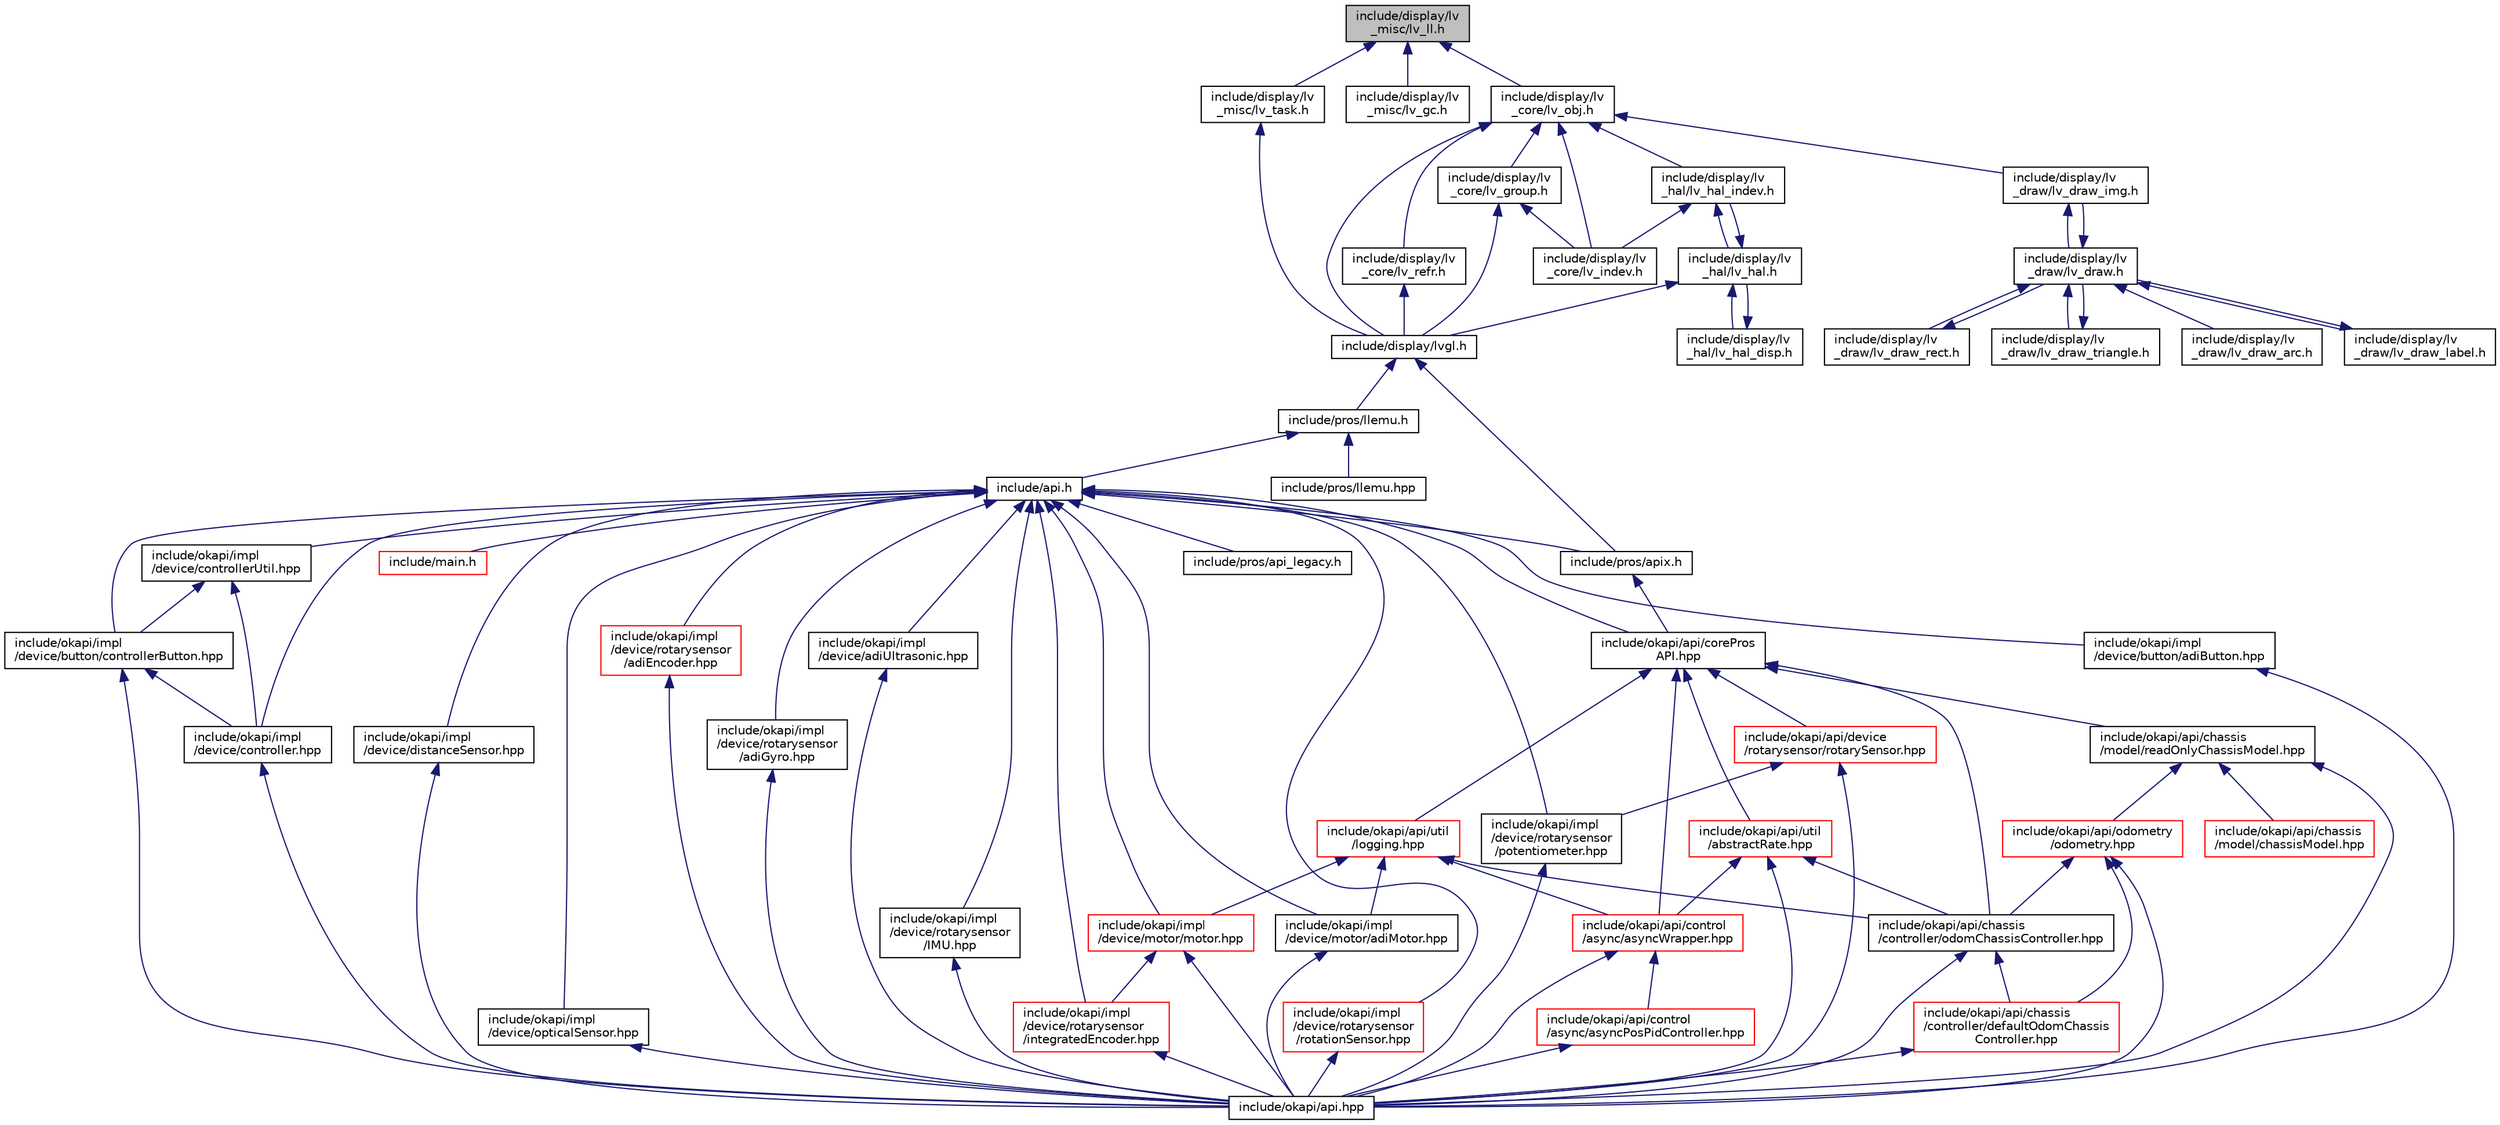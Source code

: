 digraph "include/display/lv_misc/lv_ll.h"
{
 // LATEX_PDF_SIZE
  edge [fontname="Helvetica",fontsize="10",labelfontname="Helvetica",labelfontsize="10"];
  node [fontname="Helvetica",fontsize="10",shape=record];
  Node1 [label="include/display/lv\l_misc/lv_ll.h",height=0.2,width=0.4,color="black", fillcolor="grey75", style="filled", fontcolor="black",tooltip=" "];
  Node1 -> Node2 [dir="back",color="midnightblue",fontsize="10",style="solid"];
  Node2 [label="include/display/lv\l_core/lv_obj.h",height=0.2,width=0.4,color="black", fillcolor="white", style="filled",URL="$lv__obj_8h.html",tooltip=" "];
  Node2 -> Node3 [dir="back",color="midnightblue",fontsize="10",style="solid"];
  Node3 [label="include/display/lv\l_core/lv_group.h",height=0.2,width=0.4,color="black", fillcolor="white", style="filled",URL="$lv__group_8h.html",tooltip=" "];
  Node3 -> Node4 [dir="back",color="midnightblue",fontsize="10",style="solid"];
  Node4 [label="include/display/lv\l_core/lv_indev.h",height=0.2,width=0.4,color="black", fillcolor="white", style="filled",URL="$lv__indev_8h.html",tooltip=" "];
  Node3 -> Node5 [dir="back",color="midnightblue",fontsize="10",style="solid"];
  Node5 [label="include/display/lvgl.h",height=0.2,width=0.4,color="black", fillcolor="white", style="filled",URL="$lvgl_8h.html",tooltip=" "];
  Node5 -> Node6 [dir="back",color="midnightblue",fontsize="10",style="solid"];
  Node6 [label="include/pros/apix.h",height=0.2,width=0.4,color="black", fillcolor="white", style="filled",URL="$apix_8h.html",tooltip=" "];
  Node6 -> Node7 [dir="back",color="midnightblue",fontsize="10",style="solid"];
  Node7 [label="include/okapi/api/corePros\lAPI.hpp",height=0.2,width=0.4,color="black", fillcolor="white", style="filled",URL="$coreProsAPI_8hpp.html",tooltip=" "];
  Node7 -> Node8 [dir="back",color="midnightblue",fontsize="10",style="solid"];
  Node8 [label="include/okapi/api/chassis\l/controller/odomChassisController.hpp",height=0.2,width=0.4,color="black", fillcolor="white", style="filled",URL="$odomChassisController_8hpp.html",tooltip=" "];
  Node8 -> Node9 [dir="back",color="midnightblue",fontsize="10",style="solid"];
  Node9 [label="include/okapi/api/chassis\l/controller/defaultOdomChassis\lController.hpp",height=0.2,width=0.4,color="red", fillcolor="white", style="filled",URL="$defaultOdomChassisController_8hpp.html",tooltip=" "];
  Node9 -> Node10 [dir="back",color="midnightblue",fontsize="10",style="solid"];
  Node10 [label="include/okapi/api.hpp",height=0.2,width=0.4,color="black", fillcolor="white", style="filled",URL="$okapi_2api_8hpp.html",tooltip=" "];
  Node8 -> Node10 [dir="back",color="midnightblue",fontsize="10",style="solid"];
  Node7 -> Node12 [dir="back",color="midnightblue",fontsize="10",style="solid"];
  Node12 [label="include/okapi/api/chassis\l/model/readOnlyChassisModel.hpp",height=0.2,width=0.4,color="black", fillcolor="white", style="filled",URL="$readOnlyChassisModel_8hpp.html",tooltip=" "];
  Node12 -> Node13 [dir="back",color="midnightblue",fontsize="10",style="solid"];
  Node13 [label="include/okapi/api/chassis\l/model/chassisModel.hpp",height=0.2,width=0.4,color="red", fillcolor="white", style="filled",URL="$chassisModel_8hpp.html",tooltip=" "];
  Node12 -> Node25 [dir="back",color="midnightblue",fontsize="10",style="solid"];
  Node25 [label="include/okapi/api/odometry\l/odometry.hpp",height=0.2,width=0.4,color="red", fillcolor="white", style="filled",URL="$odometry_8hpp.html",tooltip=" "];
  Node25 -> Node9 [dir="back",color="midnightblue",fontsize="10",style="solid"];
  Node25 -> Node8 [dir="back",color="midnightblue",fontsize="10",style="solid"];
  Node25 -> Node10 [dir="back",color="midnightblue",fontsize="10",style="solid"];
  Node12 -> Node10 [dir="back",color="midnightblue",fontsize="10",style="solid"];
  Node7 -> Node27 [dir="back",color="midnightblue",fontsize="10",style="solid"];
  Node27 [label="include/okapi/api/control\l/async/asyncWrapper.hpp",height=0.2,width=0.4,color="red", fillcolor="white", style="filled",URL="$asyncWrapper_8hpp.html",tooltip=" "];
  Node27 -> Node28 [dir="back",color="midnightblue",fontsize="10",style="solid"];
  Node28 [label="include/okapi/api/control\l/async/asyncPosPidController.hpp",height=0.2,width=0.4,color="red", fillcolor="white", style="filled",URL="$asyncPosPidController_8hpp.html",tooltip=" "];
  Node28 -> Node10 [dir="back",color="midnightblue",fontsize="10",style="solid"];
  Node27 -> Node10 [dir="back",color="midnightblue",fontsize="10",style="solid"];
  Node7 -> Node32 [dir="back",color="midnightblue",fontsize="10",style="solid"];
  Node32 [label="include/okapi/api/device\l/rotarysensor/rotarySensor.hpp",height=0.2,width=0.4,color="red", fillcolor="white", style="filled",URL="$rotarySensor_8hpp.html",tooltip=" "];
  Node32 -> Node10 [dir="back",color="midnightblue",fontsize="10",style="solid"];
  Node32 -> Node61 [dir="back",color="midnightblue",fontsize="10",style="solid"];
  Node61 [label="include/okapi/impl\l/device/rotarysensor\l/potentiometer.hpp",height=0.2,width=0.4,color="black", fillcolor="white", style="filled",URL="$potentiometer_8hpp.html",tooltip=" "];
  Node61 -> Node10 [dir="back",color="midnightblue",fontsize="10",style="solid"];
  Node7 -> Node62 [dir="back",color="midnightblue",fontsize="10",style="solid"];
  Node62 [label="include/okapi/api/util\l/abstractRate.hpp",height=0.2,width=0.4,color="red", fillcolor="white", style="filled",URL="$abstractRate_8hpp.html",tooltip=" "];
  Node62 -> Node8 [dir="back",color="midnightblue",fontsize="10",style="solid"];
  Node62 -> Node27 [dir="back",color="midnightblue",fontsize="10",style="solid"];
  Node62 -> Node10 [dir="back",color="midnightblue",fontsize="10",style="solid"];
  Node7 -> Node42 [dir="back",color="midnightblue",fontsize="10",style="solid"];
  Node42 [label="include/okapi/api/util\l/logging.hpp",height=0.2,width=0.4,color="red", fillcolor="white", style="filled",URL="$logging_8hpp.html",tooltip=" "];
  Node42 -> Node8 [dir="back",color="midnightblue",fontsize="10",style="solid"];
  Node42 -> Node27 [dir="back",color="midnightblue",fontsize="10",style="solid"];
  Node42 -> Node53 [dir="back",color="midnightblue",fontsize="10",style="solid"];
  Node53 [label="include/okapi/impl\l/device/motor/adiMotor.hpp",height=0.2,width=0.4,color="black", fillcolor="white", style="filled",URL="$adiMotor_8hpp.html",tooltip=" "];
  Node53 -> Node10 [dir="back",color="midnightblue",fontsize="10",style="solid"];
  Node42 -> Node54 [dir="back",color="midnightblue",fontsize="10",style="solid"];
  Node54 [label="include/okapi/impl\l/device/motor/motor.hpp",height=0.2,width=0.4,color="red", fillcolor="white", style="filled",URL="$motor_8hpp.html",tooltip=" "];
  Node54 -> Node10 [dir="back",color="midnightblue",fontsize="10",style="solid"];
  Node54 -> Node56 [dir="back",color="midnightblue",fontsize="10",style="solid"];
  Node56 [label="include/okapi/impl\l/device/rotarysensor\l/integratedEncoder.hpp",height=0.2,width=0.4,color="red", fillcolor="white", style="filled",URL="$integratedEncoder_8hpp.html",tooltip=" "];
  Node56 -> Node10 [dir="back",color="midnightblue",fontsize="10",style="solid"];
  Node5 -> Node67 [dir="back",color="midnightblue",fontsize="10",style="solid"];
  Node67 [label="include/pros/llemu.h",height=0.2,width=0.4,color="black", fillcolor="white", style="filled",URL="$llemu_8h.html",tooltip=" "];
  Node67 -> Node68 [dir="back",color="midnightblue",fontsize="10",style="solid"];
  Node68 [label="include/api.h",height=0.2,width=0.4,color="black", fillcolor="white", style="filled",URL="$api_8h.html",tooltip=" "];
  Node68 -> Node69 [dir="back",color="midnightblue",fontsize="10",style="solid"];
  Node69 [label="include/main.h",height=0.2,width=0.4,color="red", fillcolor="white", style="filled",URL="$main_8h.html",tooltip=" "];
  Node68 -> Node7 [dir="back",color="midnightblue",fontsize="10",style="solid"];
  Node68 -> Node78 [dir="back",color="midnightblue",fontsize="10",style="solid"];
  Node78 [label="include/okapi/impl\l/device/adiUltrasonic.hpp",height=0.2,width=0.4,color="black", fillcolor="white", style="filled",URL="$adiUltrasonic_8hpp.html",tooltip=" "];
  Node78 -> Node10 [dir="back",color="midnightblue",fontsize="10",style="solid"];
  Node68 -> Node79 [dir="back",color="midnightblue",fontsize="10",style="solid"];
  Node79 [label="include/okapi/impl\l/device/button/adiButton.hpp",height=0.2,width=0.4,color="black", fillcolor="white", style="filled",URL="$adiButton_8hpp.html",tooltip=" "];
  Node79 -> Node10 [dir="back",color="midnightblue",fontsize="10",style="solid"];
  Node68 -> Node80 [dir="back",color="midnightblue",fontsize="10",style="solid"];
  Node80 [label="include/okapi/impl\l/device/button/controllerButton.hpp",height=0.2,width=0.4,color="black", fillcolor="white", style="filled",URL="$controllerButton_8hpp.html",tooltip=" "];
  Node80 -> Node10 [dir="back",color="midnightblue",fontsize="10",style="solid"];
  Node80 -> Node81 [dir="back",color="midnightblue",fontsize="10",style="solid"];
  Node81 [label="include/okapi/impl\l/device/controller.hpp",height=0.2,width=0.4,color="black", fillcolor="white", style="filled",URL="$controller_8hpp.html",tooltip=" "];
  Node81 -> Node10 [dir="back",color="midnightblue",fontsize="10",style="solid"];
  Node68 -> Node81 [dir="back",color="midnightblue",fontsize="10",style="solid"];
  Node68 -> Node82 [dir="back",color="midnightblue",fontsize="10",style="solid"];
  Node82 [label="include/okapi/impl\l/device/controllerUtil.hpp",height=0.2,width=0.4,color="black", fillcolor="white", style="filled",URL="$controllerUtil_8hpp.html",tooltip=" "];
  Node82 -> Node80 [dir="back",color="midnightblue",fontsize="10",style="solid"];
  Node82 -> Node81 [dir="back",color="midnightblue",fontsize="10",style="solid"];
  Node68 -> Node83 [dir="back",color="midnightblue",fontsize="10",style="solid"];
  Node83 [label="include/okapi/impl\l/device/distanceSensor.hpp",height=0.2,width=0.4,color="black", fillcolor="white", style="filled",URL="$distanceSensor_8hpp.html",tooltip=" "];
  Node83 -> Node10 [dir="back",color="midnightblue",fontsize="10",style="solid"];
  Node68 -> Node53 [dir="back",color="midnightblue",fontsize="10",style="solid"];
  Node68 -> Node54 [dir="back",color="midnightblue",fontsize="10",style="solid"];
  Node68 -> Node84 [dir="back",color="midnightblue",fontsize="10",style="solid"];
  Node84 [label="include/okapi/impl\l/device/opticalSensor.hpp",height=0.2,width=0.4,color="black", fillcolor="white", style="filled",URL="$opticalSensor_8hpp.html",tooltip=" "];
  Node84 -> Node10 [dir="back",color="midnightblue",fontsize="10",style="solid"];
  Node68 -> Node57 [dir="back",color="midnightblue",fontsize="10",style="solid"];
  Node57 [label="include/okapi/impl\l/device/rotarysensor\l/adiEncoder.hpp",height=0.2,width=0.4,color="red", fillcolor="white", style="filled",URL="$adiEncoder_8hpp.html",tooltip=" "];
  Node57 -> Node10 [dir="back",color="midnightblue",fontsize="10",style="solid"];
  Node68 -> Node58 [dir="back",color="midnightblue",fontsize="10",style="solid"];
  Node58 [label="include/okapi/impl\l/device/rotarysensor\l/adiGyro.hpp",height=0.2,width=0.4,color="black", fillcolor="white", style="filled",URL="$adiGyro_8hpp.html",tooltip=" "];
  Node58 -> Node10 [dir="back",color="midnightblue",fontsize="10",style="solid"];
  Node68 -> Node59 [dir="back",color="midnightblue",fontsize="10",style="solid"];
  Node59 [label="include/okapi/impl\l/device/rotarysensor\l/IMU.hpp",height=0.2,width=0.4,color="black", fillcolor="white", style="filled",URL="$IMU_8hpp.html",tooltip=" "];
  Node59 -> Node10 [dir="back",color="midnightblue",fontsize="10",style="solid"];
  Node68 -> Node56 [dir="back",color="midnightblue",fontsize="10",style="solid"];
  Node68 -> Node61 [dir="back",color="midnightblue",fontsize="10",style="solid"];
  Node68 -> Node60 [dir="back",color="midnightblue",fontsize="10",style="solid"];
  Node60 [label="include/okapi/impl\l/device/rotarysensor\l/rotationSensor.hpp",height=0.2,width=0.4,color="red", fillcolor="white", style="filled",URL="$rotationSensor_8hpp.html",tooltip=" "];
  Node60 -> Node10 [dir="back",color="midnightblue",fontsize="10",style="solid"];
  Node68 -> Node85 [dir="back",color="midnightblue",fontsize="10",style="solid"];
  Node85 [label="include/pros/api_legacy.h",height=0.2,width=0.4,color="black", fillcolor="white", style="filled",URL="$api__legacy_8h.html",tooltip=" "];
  Node68 -> Node6 [dir="back",color="midnightblue",fontsize="10",style="solid"];
  Node67 -> Node86 [dir="back",color="midnightblue",fontsize="10",style="solid"];
  Node86 [label="include/pros/llemu.hpp",height=0.2,width=0.4,color="black", fillcolor="white", style="filled",URL="$llemu_8hpp.html",tooltip=" "];
  Node2 -> Node4 [dir="back",color="midnightblue",fontsize="10",style="solid"];
  Node2 -> Node87 [dir="back",color="midnightblue",fontsize="10",style="solid"];
  Node87 [label="include/display/lv\l_core/lv_refr.h",height=0.2,width=0.4,color="black", fillcolor="white", style="filled",URL="$lv__refr_8h.html",tooltip=" "];
  Node87 -> Node5 [dir="back",color="midnightblue",fontsize="10",style="solid"];
  Node2 -> Node88 [dir="back",color="midnightblue",fontsize="10",style="solid"];
  Node88 [label="include/display/lv\l_draw/lv_draw_img.h",height=0.2,width=0.4,color="black", fillcolor="white", style="filled",URL="$lv__draw__img_8h.html",tooltip=" "];
  Node88 -> Node89 [dir="back",color="midnightblue",fontsize="10",style="solid"];
  Node89 [label="include/display/lv\l_draw/lv_draw.h",height=0.2,width=0.4,color="black", fillcolor="white", style="filled",URL="$lv__draw_8h.html",tooltip=" "];
  Node89 -> Node90 [dir="back",color="midnightblue",fontsize="10",style="solid"];
  Node90 [label="include/display/lv\l_draw/lv_draw_arc.h",height=0.2,width=0.4,color="black", fillcolor="white", style="filled",URL="$lv__draw__arc_8h.html",tooltip=" "];
  Node89 -> Node88 [dir="back",color="midnightblue",fontsize="10",style="solid"];
  Node89 -> Node91 [dir="back",color="midnightblue",fontsize="10",style="solid"];
  Node91 [label="include/display/lv\l_draw/lv_draw_label.h",height=0.2,width=0.4,color="black", fillcolor="white", style="filled",URL="$lv__draw__label_8h.html",tooltip=" "];
  Node91 -> Node89 [dir="back",color="midnightblue",fontsize="10",style="solid"];
  Node89 -> Node92 [dir="back",color="midnightblue",fontsize="10",style="solid"];
  Node92 [label="include/display/lv\l_draw/lv_draw_rect.h",height=0.2,width=0.4,color="black", fillcolor="white", style="filled",URL="$lv__draw__rect_8h.html",tooltip=" "];
  Node92 -> Node89 [dir="back",color="midnightblue",fontsize="10",style="solid"];
  Node89 -> Node93 [dir="back",color="midnightblue",fontsize="10",style="solid"];
  Node93 [label="include/display/lv\l_draw/lv_draw_triangle.h",height=0.2,width=0.4,color="black", fillcolor="white", style="filled",URL="$lv__draw__triangle_8h.html",tooltip=" "];
  Node93 -> Node89 [dir="back",color="midnightblue",fontsize="10",style="solid"];
  Node2 -> Node94 [dir="back",color="midnightblue",fontsize="10",style="solid"];
  Node94 [label="include/display/lv\l_hal/lv_hal_indev.h",height=0.2,width=0.4,color="black", fillcolor="white", style="filled",URL="$lv__hal__indev_8h.html",tooltip=" "];
  Node94 -> Node4 [dir="back",color="midnightblue",fontsize="10",style="solid"];
  Node94 -> Node95 [dir="back",color="midnightblue",fontsize="10",style="solid"];
  Node95 [label="include/display/lv\l_hal/lv_hal.h",height=0.2,width=0.4,color="black", fillcolor="white", style="filled",URL="$lv__hal_8h.html",tooltip=" "];
  Node95 -> Node96 [dir="back",color="midnightblue",fontsize="10",style="solid"];
  Node96 [label="include/display/lv\l_hal/lv_hal_disp.h",height=0.2,width=0.4,color="black", fillcolor="white", style="filled",URL="$lv__hal__disp_8h.html",tooltip=" "];
  Node96 -> Node95 [dir="back",color="midnightblue",fontsize="10",style="solid"];
  Node95 -> Node94 [dir="back",color="midnightblue",fontsize="10",style="solid"];
  Node95 -> Node5 [dir="back",color="midnightblue",fontsize="10",style="solid"];
  Node2 -> Node5 [dir="back",color="midnightblue",fontsize="10",style="solid"];
  Node1 -> Node97 [dir="back",color="midnightblue",fontsize="10",style="solid"];
  Node97 [label="include/display/lv\l_misc/lv_gc.h",height=0.2,width=0.4,color="black", fillcolor="white", style="filled",URL="$lv__gc_8h.html",tooltip=" "];
  Node1 -> Node98 [dir="back",color="midnightblue",fontsize="10",style="solid"];
  Node98 [label="include/display/lv\l_misc/lv_task.h",height=0.2,width=0.4,color="black", fillcolor="white", style="filled",URL="$lv__task_8h.html",tooltip=" "];
  Node98 -> Node5 [dir="back",color="midnightblue",fontsize="10",style="solid"];
}
